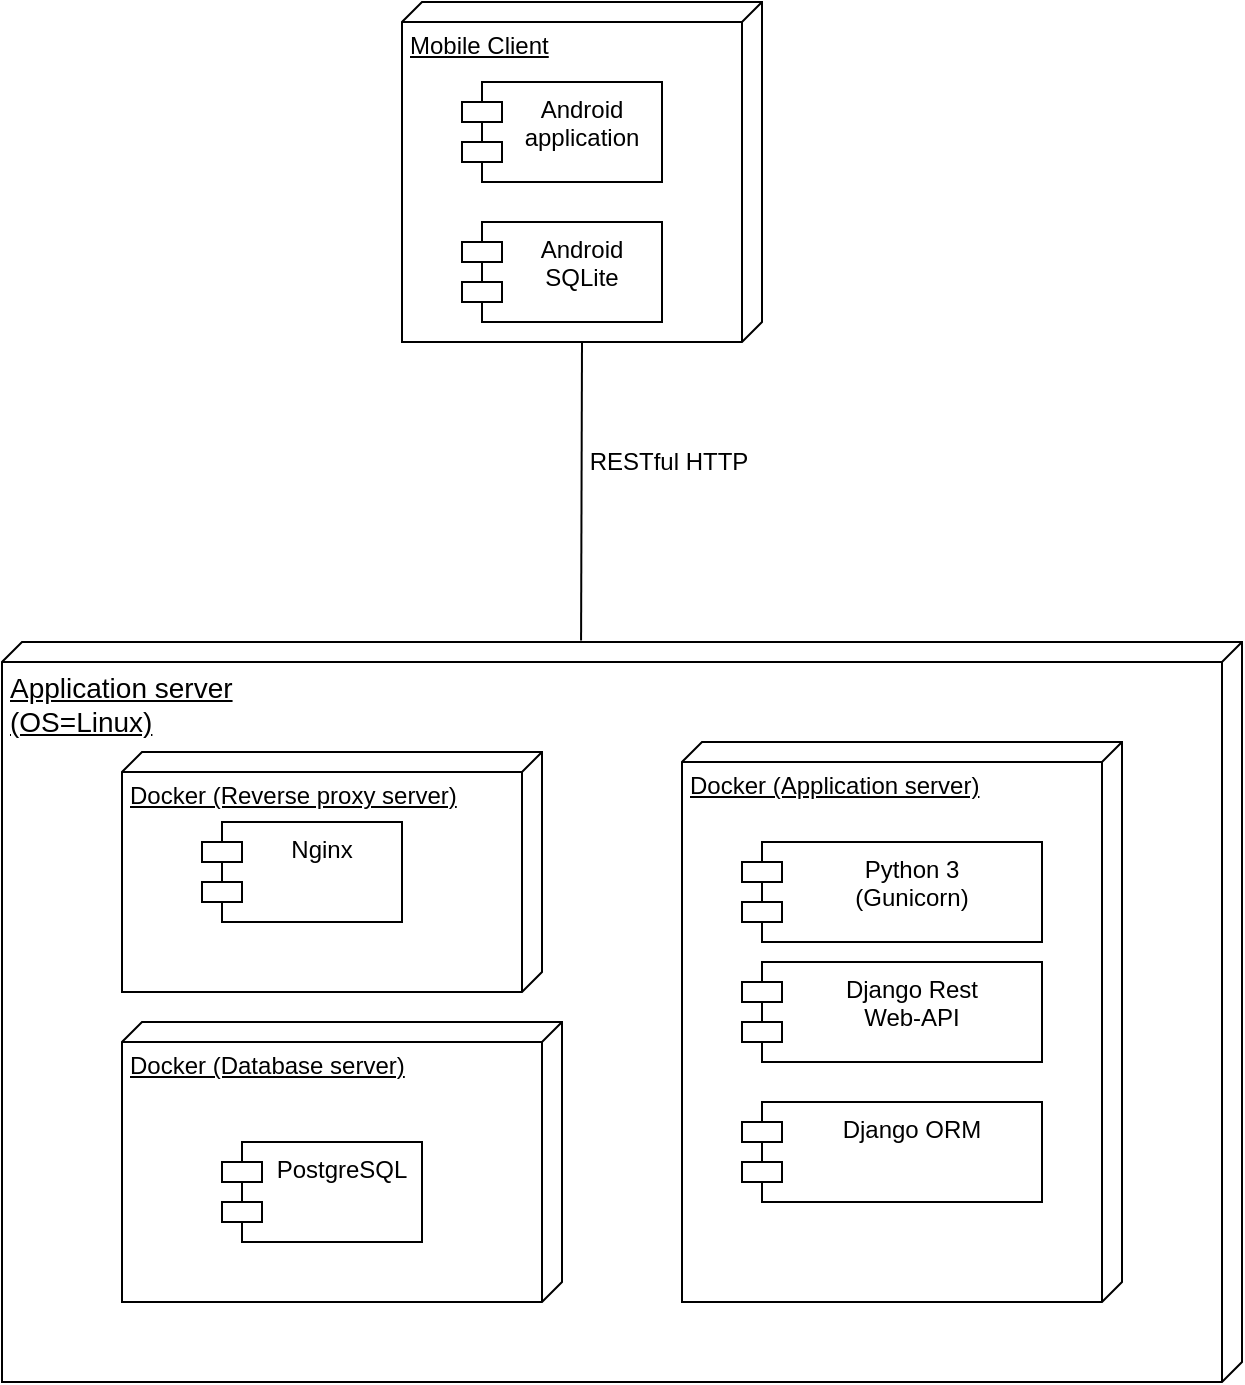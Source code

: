 <mxfile version="21.1.0">
  <diagram name="Страница 1" id="Mwp3Yc5_Hr8PumyH1cfP">
    <mxGraphModel dx="1114" dy="630" grid="1" gridSize="10" guides="1" tooltips="1" connect="1" arrows="1" fold="1" page="1" pageScale="1" pageWidth="827" pageHeight="1169" math="0" shadow="0">
      <root>
        <mxCell id="0" />
        <mxCell id="1" parent="0" />
        <mxCell id="nEgScxtlbAUuX4rzvknO-1" value="Mobile Client" style="verticalAlign=top;align=left;spacingTop=8;spacingLeft=2;spacingRight=12;shape=cube;size=10;direction=south;fontStyle=4;html=1;whiteSpace=wrap;" parent="1" vertex="1">
          <mxGeometry x="330" y="110" width="180" height="170" as="geometry" />
        </mxCell>
        <mxCell id="nEgScxtlbAUuX4rzvknO-2" value="&lt;div&gt;Android&lt;/div&gt;&lt;div&gt;application&lt;br&gt;&lt;/div&gt;" style="shape=module;align=left;spacingLeft=20;align=center;verticalAlign=top;whiteSpace=wrap;html=1;" parent="1" vertex="1">
          <mxGeometry x="360" y="150" width="100" height="50" as="geometry" />
        </mxCell>
        <mxCell id="nEgScxtlbAUuX4rzvknO-3" value="&lt;div&gt;Application server&lt;/div&gt;&lt;div&gt;(OS=Linux)&lt;br&gt;&lt;/div&gt;" style="verticalAlign=top;align=left;spacingTop=8;spacingLeft=2;spacingRight=12;shape=cube;size=10;direction=south;fontStyle=4;html=1;whiteSpace=wrap;fontSize=14;" parent="1" vertex="1">
          <mxGeometry x="130" y="430" width="620" height="370" as="geometry" />
        </mxCell>
        <mxCell id="nEgScxtlbAUuX4rzvknO-4" value="&lt;div&gt;Android&lt;/div&gt;&lt;div&gt;SQLite&lt;br&gt;&lt;/div&gt;" style="shape=module;align=left;spacingLeft=20;align=center;verticalAlign=top;whiteSpace=wrap;html=1;" parent="1" vertex="1">
          <mxGeometry x="360" y="220" width="100" height="50" as="geometry" />
        </mxCell>
        <mxCell id="nEgScxtlbAUuX4rzvknO-5" value="Docker (Reverse proxy server)" style="verticalAlign=top;align=left;spacingTop=8;spacingLeft=2;spacingRight=12;shape=cube;size=10;direction=south;fontStyle=4;html=1;whiteSpace=wrap;" parent="1" vertex="1">
          <mxGeometry x="190" y="485" width="210" height="120" as="geometry" />
        </mxCell>
        <mxCell id="nEgScxtlbAUuX4rzvknO-6" value="Nginx" style="shape=module;align=left;spacingLeft=20;align=center;verticalAlign=top;whiteSpace=wrap;html=1;" parent="1" vertex="1">
          <mxGeometry x="230" y="520" width="100" height="50" as="geometry" />
        </mxCell>
        <mxCell id="nEgScxtlbAUuX4rzvknO-10" value="Docker (Application server)" style="verticalAlign=top;align=left;spacingTop=8;spacingLeft=2;spacingRight=12;shape=cube;size=10;direction=south;fontStyle=4;html=1;whiteSpace=wrap;" parent="1" vertex="1">
          <mxGeometry x="470" y="480" width="220" height="280" as="geometry" />
        </mxCell>
        <mxCell id="nEgScxtlbAUuX4rzvknO-11" value="Django ORM" style="shape=module;align=left;spacingLeft=20;align=center;verticalAlign=top;whiteSpace=wrap;html=1;" parent="1" vertex="1">
          <mxGeometry x="500" y="660" width="150" height="50" as="geometry" />
        </mxCell>
        <mxCell id="nEgScxtlbAUuX4rzvknO-12" value="&lt;div&gt;Django Rest&lt;/div&gt;&lt;div&gt;Web-API&lt;br&gt;&lt;/div&gt;" style="shape=module;align=left;spacingLeft=20;align=center;verticalAlign=top;whiteSpace=wrap;html=1;" parent="1" vertex="1">
          <mxGeometry x="500" y="590" width="150" height="50" as="geometry" />
        </mxCell>
        <mxCell id="nEgScxtlbAUuX4rzvknO-14" value="Docker (Database server)" style="verticalAlign=top;align=left;spacingTop=8;spacingLeft=2;spacingRight=12;shape=cube;size=10;direction=south;fontStyle=4;html=1;whiteSpace=wrap;" parent="1" vertex="1">
          <mxGeometry x="190" y="620" width="220" height="140" as="geometry" />
        </mxCell>
        <mxCell id="nEgScxtlbAUuX4rzvknO-15" value="PostgreSQL" style="shape=module;align=left;spacingLeft=20;align=center;verticalAlign=top;whiteSpace=wrap;html=1;" parent="1" vertex="1">
          <mxGeometry x="240" y="680" width="100" height="50" as="geometry" />
        </mxCell>
        <mxCell id="nEgScxtlbAUuX4rzvknO-17" value="" style="endArrow=none;html=1;rounded=0;exitX=-0.002;exitY=0.533;exitDx=0;exitDy=0;exitPerimeter=0;entryX=1.002;entryY=0.5;entryDx=0;entryDy=0;entryPerimeter=0;" parent="1" source="nEgScxtlbAUuX4rzvknO-3" target="nEgScxtlbAUuX4rzvknO-1" edge="1">
          <mxGeometry width="50" height="50" relative="1" as="geometry">
            <mxPoint x="510" y="380" as="sourcePoint" />
            <mxPoint x="560" y="330" as="targetPoint" />
          </mxGeometry>
        </mxCell>
        <mxCell id="nEgScxtlbAUuX4rzvknO-18" value="RESTful HTTP" style="text;html=1;align=center;verticalAlign=middle;resizable=0;points=[];autosize=1;strokeColor=none;fillColor=none;" parent="1" vertex="1">
          <mxGeometry x="413" y="325" width="100" height="30" as="geometry" />
        </mxCell>
        <mxCell id="09N74bHPZtrUEXIV0XJ0-2" value="&lt;div&gt;Python 3&lt;/div&gt;&lt;div&gt;(Gunicorn)&lt;br&gt;&lt;/div&gt;" style="shape=module;align=left;spacingLeft=20;align=center;verticalAlign=top;whiteSpace=wrap;html=1;" vertex="1" parent="1">
          <mxGeometry x="500" y="530" width="150" height="50" as="geometry" />
        </mxCell>
      </root>
    </mxGraphModel>
  </diagram>
</mxfile>
